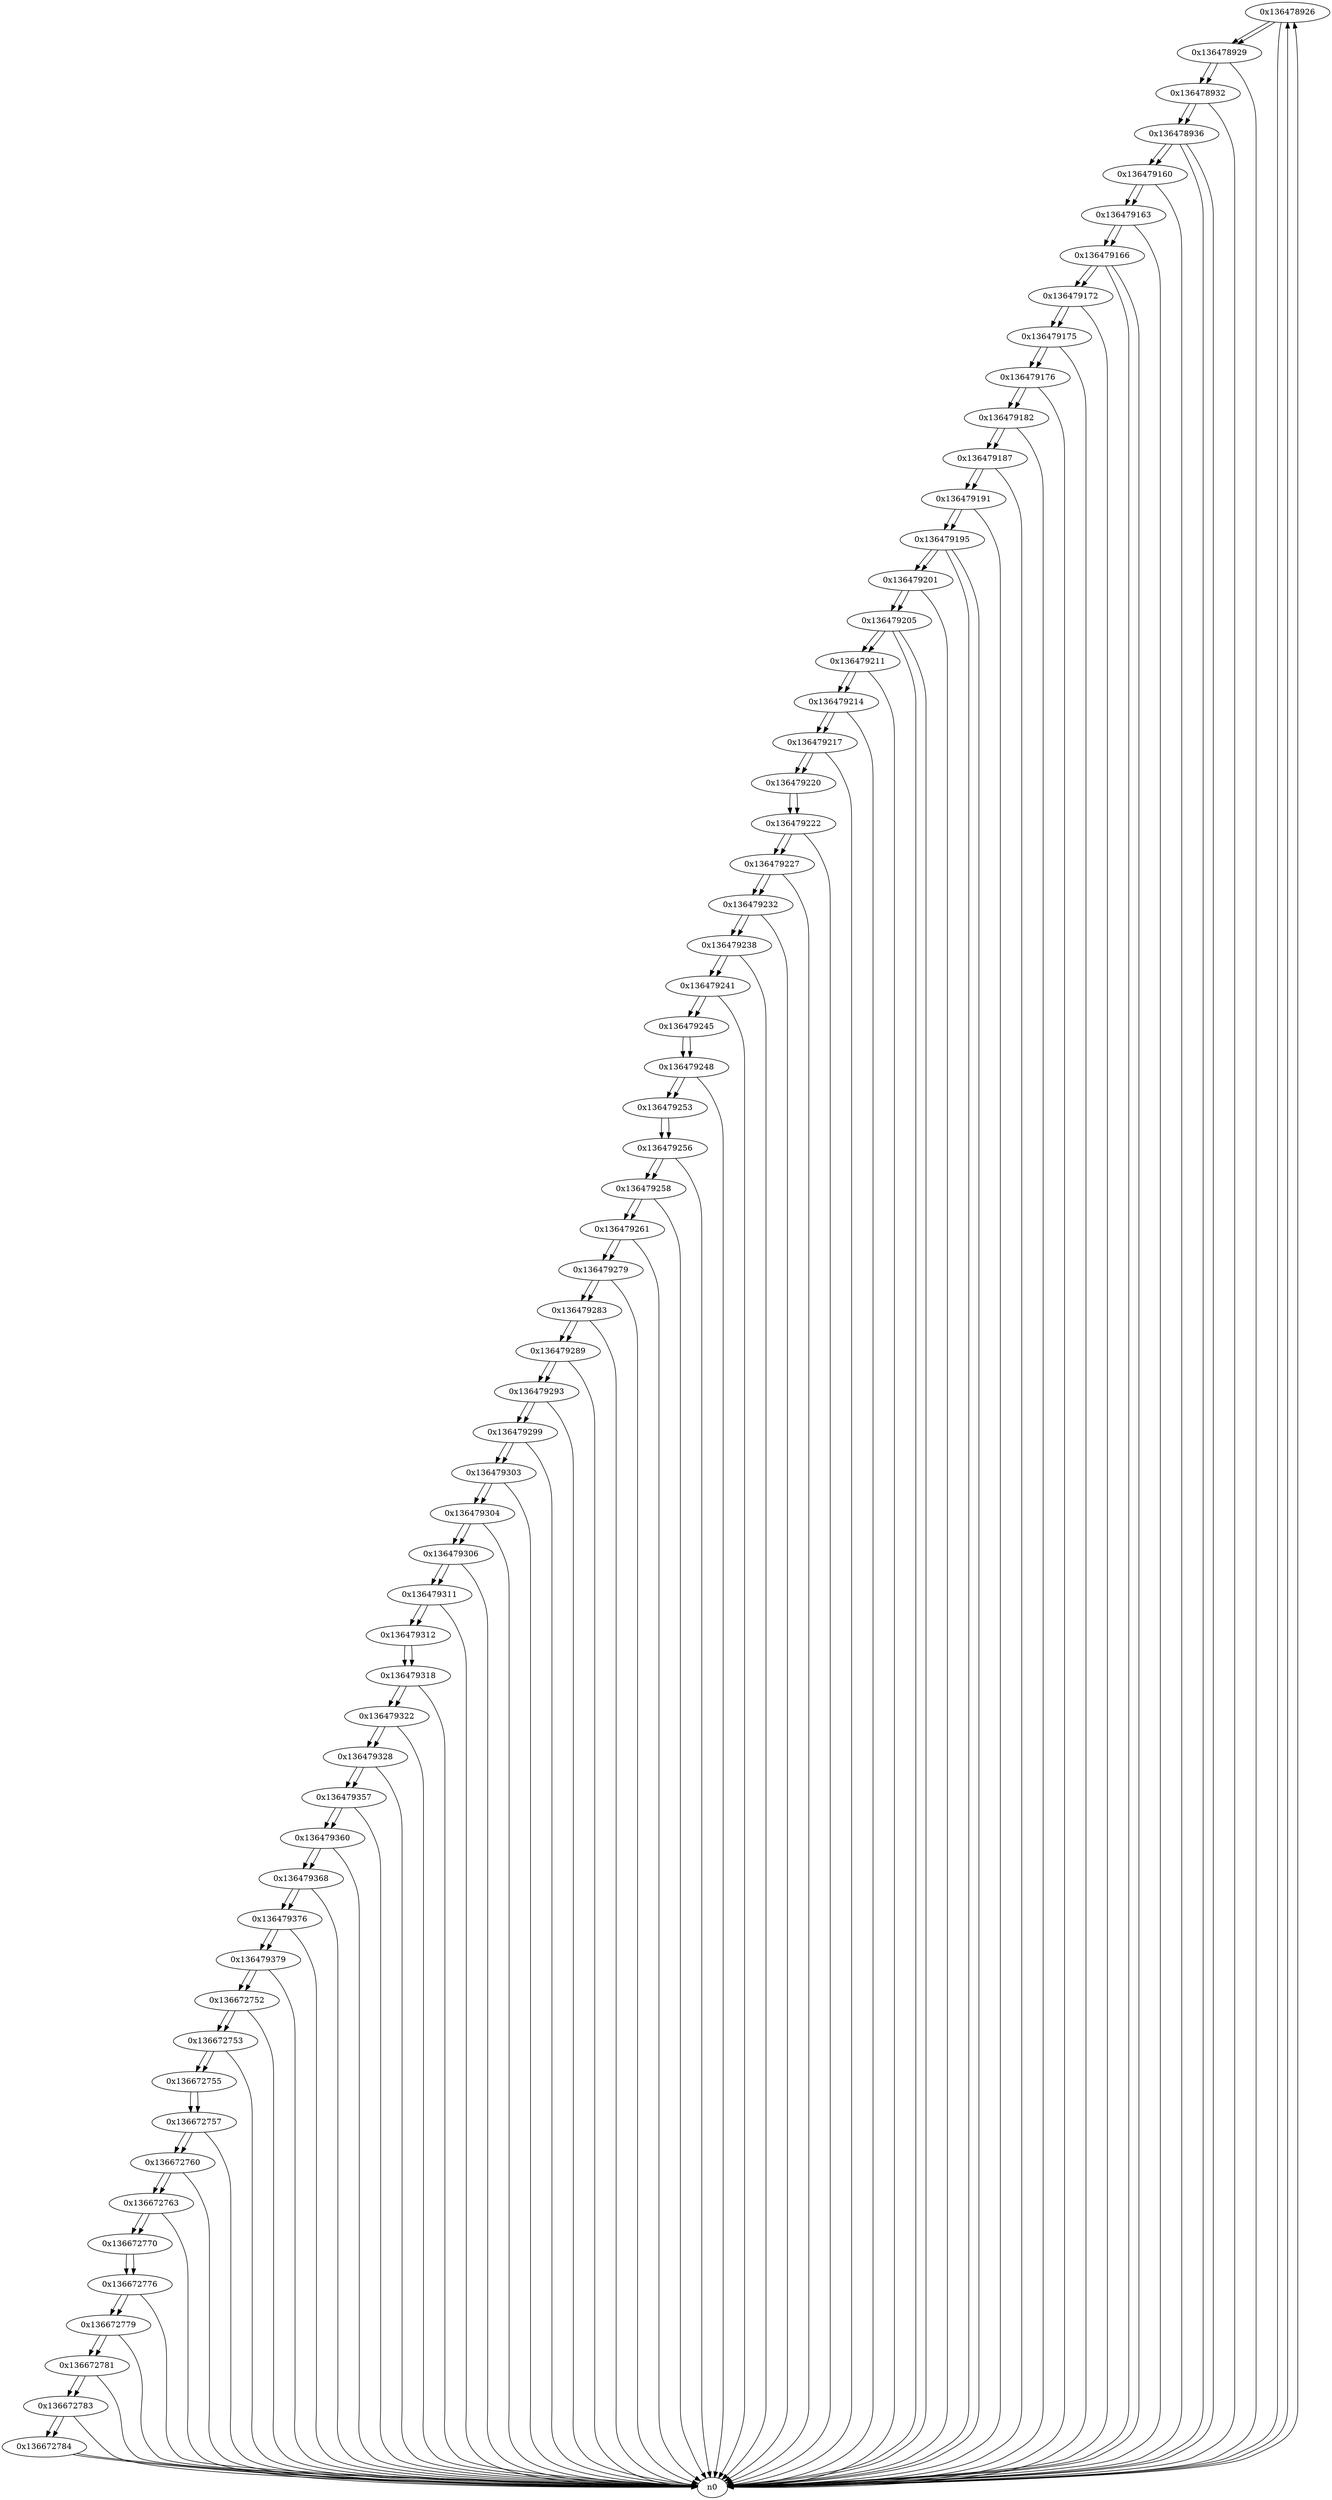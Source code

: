 digraph G{
/* nodes */
  n1 [label="0x136478926"]
  n2 [label="0x136478929"]
  n3 [label="0x136478932"]
  n4 [label="0x136478936"]
  n5 [label="0x136479160"]
  n6 [label="0x136479163"]
  n7 [label="0x136479166"]
  n8 [label="0x136479172"]
  n9 [label="0x136479175"]
  n10 [label="0x136479176"]
  n11 [label="0x136479182"]
  n12 [label="0x136479187"]
  n13 [label="0x136479191"]
  n14 [label="0x136479195"]
  n15 [label="0x136479201"]
  n16 [label="0x136479205"]
  n17 [label="0x136479211"]
  n18 [label="0x136479214"]
  n19 [label="0x136479217"]
  n20 [label="0x136479220"]
  n21 [label="0x136479222"]
  n22 [label="0x136479227"]
  n23 [label="0x136479232"]
  n24 [label="0x136479238"]
  n25 [label="0x136479241"]
  n26 [label="0x136479245"]
  n27 [label="0x136479248"]
  n28 [label="0x136479253"]
  n29 [label="0x136479256"]
  n30 [label="0x136479258"]
  n31 [label="0x136479261"]
  n32 [label="0x136479279"]
  n33 [label="0x136479283"]
  n34 [label="0x136479289"]
  n35 [label="0x136479293"]
  n36 [label="0x136479299"]
  n37 [label="0x136479303"]
  n38 [label="0x136479304"]
  n39 [label="0x136479306"]
  n40 [label="0x136479311"]
  n41 [label="0x136479312"]
  n42 [label="0x136479318"]
  n43 [label="0x136479322"]
  n44 [label="0x136479328"]
  n45 [label="0x136479357"]
  n46 [label="0x136479360"]
  n47 [label="0x136479368"]
  n48 [label="0x136479376"]
  n49 [label="0x136479379"]
  n50 [label="0x136672752"]
  n51 [label="0x136672753"]
  n52 [label="0x136672755"]
  n53 [label="0x136672757"]
  n54 [label="0x136672760"]
  n55 [label="0x136672763"]
  n56 [label="0x136672770"]
  n57 [label="0x136672776"]
  n58 [label="0x136672779"]
  n59 [label="0x136672781"]
  n60 [label="0x136672783"]
  n61 [label="0x136672784"]
/* edges */
n1 -> n2;
n1 -> n0;
n0 -> n1;
n0 -> n1;
n2 -> n3;
n2 -> n0;
n1 -> n2;
n3 -> n4;
n3 -> n0;
n2 -> n3;
n4 -> n5;
n4 -> n0;
n4 -> n0;
n3 -> n4;
n5 -> n6;
n5 -> n0;
n4 -> n5;
n6 -> n7;
n6 -> n0;
n5 -> n6;
n7 -> n0;
n7 -> n8;
n7 -> n0;
n6 -> n7;
n8 -> n9;
n8 -> n0;
n7 -> n8;
n9 -> n10;
n9 -> n0;
n8 -> n9;
n10 -> n11;
n10 -> n0;
n9 -> n10;
n11 -> n12;
n11 -> n0;
n10 -> n11;
n12 -> n13;
n12 -> n0;
n11 -> n12;
n13 -> n14;
n13 -> n0;
n12 -> n13;
n14 -> n15;
n14 -> n0;
n14 -> n0;
n13 -> n14;
n15 -> n16;
n15 -> n0;
n14 -> n15;
n16 -> n17;
n16 -> n0;
n16 -> n0;
n15 -> n16;
n17 -> n18;
n17 -> n0;
n16 -> n17;
n18 -> n19;
n18 -> n0;
n17 -> n18;
n19 -> n20;
n19 -> n0;
n18 -> n19;
n20 -> n21;
n19 -> n20;
n21 -> n22;
n21 -> n0;
n20 -> n21;
n22 -> n23;
n22 -> n0;
n21 -> n22;
n23 -> n24;
n23 -> n0;
n22 -> n23;
n24 -> n25;
n24 -> n0;
n23 -> n24;
n25 -> n26;
n25 -> n0;
n24 -> n25;
n26 -> n27;
n25 -> n26;
n27 -> n28;
n27 -> n0;
n26 -> n27;
n28 -> n29;
n27 -> n28;
n29 -> n30;
n29 -> n0;
n28 -> n29;
n30 -> n31;
n30 -> n0;
n29 -> n30;
n31 -> n32;
n31 -> n0;
n30 -> n31;
n32 -> n33;
n32 -> n0;
n31 -> n32;
n33 -> n34;
n33 -> n0;
n32 -> n33;
n34 -> n35;
n34 -> n0;
n33 -> n34;
n35 -> n36;
n35 -> n0;
n34 -> n35;
n36 -> n37;
n36 -> n0;
n35 -> n36;
n37 -> n38;
n37 -> n0;
n36 -> n37;
n38 -> n39;
n38 -> n0;
n37 -> n38;
n39 -> n40;
n39 -> n0;
n38 -> n39;
n40 -> n41;
n40 -> n0;
n39 -> n40;
n41 -> n42;
n40 -> n41;
n42 -> n43;
n42 -> n0;
n41 -> n42;
n43 -> n44;
n43 -> n0;
n42 -> n43;
n44 -> n45;
n44 -> n0;
n43 -> n44;
n45 -> n46;
n45 -> n0;
n44 -> n45;
n46 -> n47;
n46 -> n0;
n45 -> n46;
n47 -> n48;
n47 -> n0;
n46 -> n47;
n48 -> n49;
n48 -> n0;
n47 -> n48;
n49 -> n50;
n49 -> n0;
n48 -> n49;
n50 -> n51;
n50 -> n0;
n49 -> n50;
n51 -> n52;
n51 -> n0;
n50 -> n51;
n52 -> n53;
n51 -> n52;
n53 -> n54;
n53 -> n0;
n52 -> n53;
n54 -> n55;
n54 -> n0;
n53 -> n54;
n55 -> n56;
n55 -> n0;
n54 -> n55;
n56 -> n57;
n55 -> n56;
n57 -> n58;
n57 -> n0;
n56 -> n57;
n58 -> n59;
n58 -> n0;
n57 -> n58;
n59 -> n60;
n59 -> n0;
n58 -> n59;
n60 -> n61;
n60 -> n0;
n59 -> n60;
n61 -> n0;
n61 -> n0;
n60 -> n61;
}
